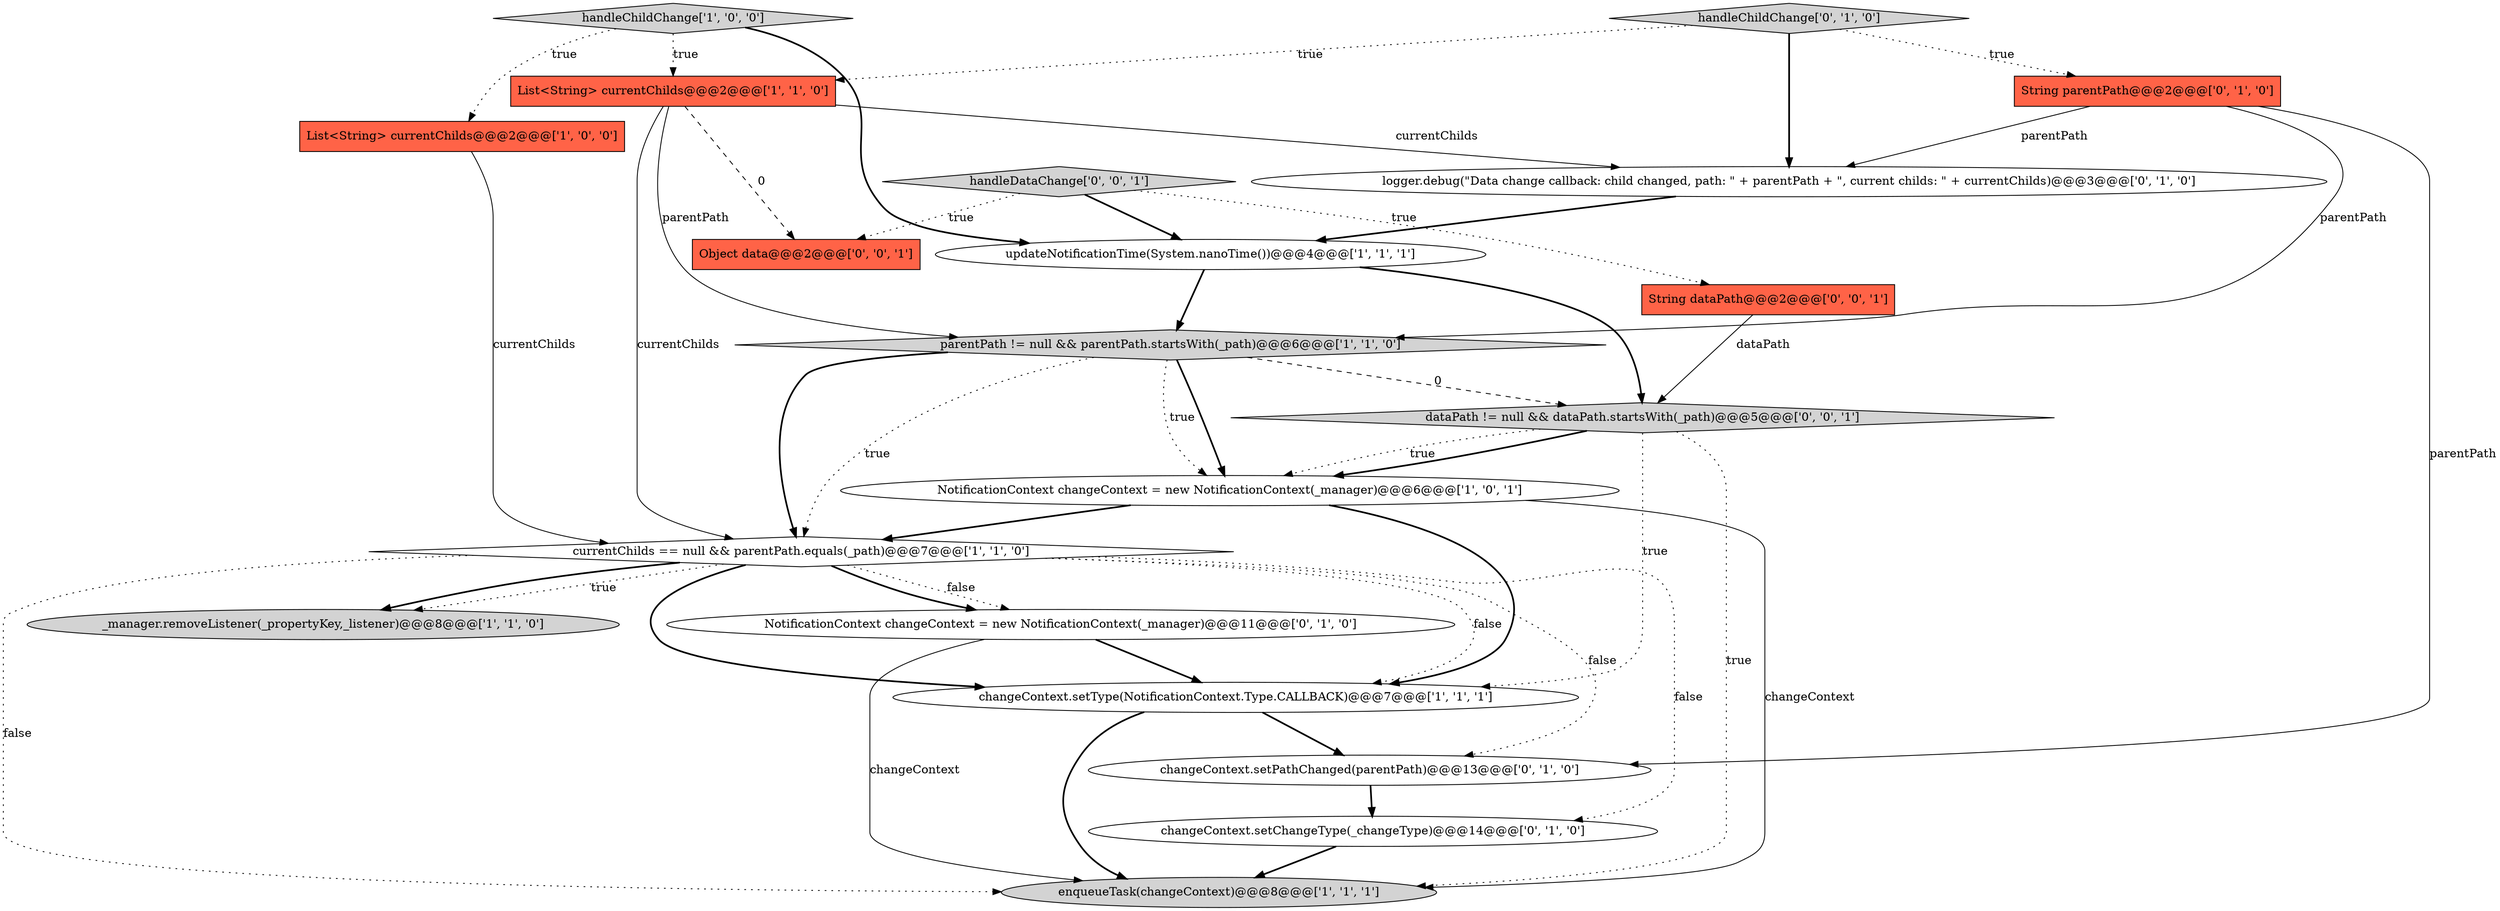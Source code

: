 digraph {
15 [style = filled, label = "NotificationContext changeContext = new NotificationContext(_manager)@@@11@@@['0', '1', '0']", fillcolor = white, shape = ellipse image = "AAA1AAABBB2BBB"];
11 [style = filled, label = "handleChildChange['0', '1', '0']", fillcolor = lightgray, shape = diamond image = "AAA0AAABBB2BBB"];
5 [style = filled, label = "handleChildChange['1', '0', '0']", fillcolor = lightgray, shape = diamond image = "AAA0AAABBB1BBB"];
6 [style = filled, label = "NotificationContext changeContext = new NotificationContext(_manager)@@@6@@@['1', '0', '1']", fillcolor = white, shape = ellipse image = "AAA0AAABBB1BBB"];
14 [style = filled, label = "logger.debug(\"Data change callback: child changed, path: \" + parentPath + \", current childs: \" + currentChilds)@@@3@@@['0', '1', '0']", fillcolor = white, shape = ellipse image = "AAA1AAABBB2BBB"];
19 [style = filled, label = "handleDataChange['0', '0', '1']", fillcolor = lightgray, shape = diamond image = "AAA0AAABBB3BBB"];
1 [style = filled, label = "changeContext.setType(NotificationContext.Type.CALLBACK)@@@7@@@['1', '1', '1']", fillcolor = white, shape = ellipse image = "AAA0AAABBB1BBB"];
12 [style = filled, label = "changeContext.setPathChanged(parentPath)@@@13@@@['0', '1', '0']", fillcolor = white, shape = ellipse image = "AAA1AAABBB2BBB"];
13 [style = filled, label = "String parentPath@@@2@@@['0', '1', '0']", fillcolor = tomato, shape = box image = "AAA0AAABBB2BBB"];
17 [style = filled, label = "String dataPath@@@2@@@['0', '0', '1']", fillcolor = tomato, shape = box image = "AAA0AAABBB3BBB"];
3 [style = filled, label = "List<String> currentChilds@@@2@@@['1', '0', '0']", fillcolor = tomato, shape = box image = "AAA0AAABBB1BBB"];
18 [style = filled, label = "Object data@@@2@@@['0', '0', '1']", fillcolor = tomato, shape = box image = "AAA0AAABBB3BBB"];
9 [style = filled, label = "updateNotificationTime(System.nanoTime())@@@4@@@['1', '1', '1']", fillcolor = white, shape = ellipse image = "AAA0AAABBB1BBB"];
8 [style = filled, label = "List<String> currentChilds@@@2@@@['1', '1', '0']", fillcolor = tomato, shape = box image = "AAA0AAABBB1BBB"];
0 [style = filled, label = "enqueueTask(changeContext)@@@8@@@['1', '1', '1']", fillcolor = lightgray, shape = ellipse image = "AAA0AAABBB1BBB"];
10 [style = filled, label = "changeContext.setChangeType(_changeType)@@@14@@@['0', '1', '0']", fillcolor = white, shape = ellipse image = "AAA1AAABBB2BBB"];
7 [style = filled, label = "_manager.removeListener(_propertyKey,_listener)@@@8@@@['1', '1', '0']", fillcolor = lightgray, shape = ellipse image = "AAA0AAABBB1BBB"];
4 [style = filled, label = "currentChilds == null && parentPath.equals(_path)@@@7@@@['1', '1', '0']", fillcolor = white, shape = diamond image = "AAA0AAABBB1BBB"];
16 [style = filled, label = "dataPath != null && dataPath.startsWith(_path)@@@5@@@['0', '0', '1']", fillcolor = lightgray, shape = diamond image = "AAA0AAABBB3BBB"];
2 [style = filled, label = "parentPath != null && parentPath.startsWith(_path)@@@6@@@['1', '1', '0']", fillcolor = lightgray, shape = diamond image = "AAA0AAABBB1BBB"];
5->8 [style = dotted, label="true"];
4->7 [style = bold, label=""];
2->4 [style = bold, label=""];
15->1 [style = bold, label=""];
6->4 [style = bold, label=""];
19->9 [style = bold, label=""];
3->4 [style = solid, label="currentChilds"];
2->4 [style = dotted, label="true"];
8->18 [style = dashed, label="0"];
15->0 [style = solid, label="changeContext"];
1->12 [style = bold, label=""];
4->7 [style = dotted, label="true"];
17->16 [style = solid, label="dataPath"];
9->16 [style = bold, label=""];
4->0 [style = dotted, label="false"];
5->3 [style = dotted, label="true"];
9->2 [style = bold, label=""];
2->6 [style = dotted, label="true"];
14->9 [style = bold, label=""];
13->12 [style = solid, label="parentPath"];
5->9 [style = bold, label=""];
16->1 [style = dotted, label="true"];
11->14 [style = bold, label=""];
4->1 [style = bold, label=""];
16->6 [style = dotted, label="true"];
2->16 [style = dashed, label="0"];
12->10 [style = bold, label=""];
13->14 [style = solid, label="parentPath"];
4->10 [style = dotted, label="false"];
11->8 [style = dotted, label="true"];
16->0 [style = dotted, label="true"];
4->1 [style = dotted, label="false"];
16->6 [style = bold, label=""];
8->2 [style = solid, label="parentPath"];
2->6 [style = bold, label=""];
8->14 [style = solid, label="currentChilds"];
6->0 [style = solid, label="changeContext"];
19->17 [style = dotted, label="true"];
8->4 [style = solid, label="currentChilds"];
4->12 [style = dotted, label="false"];
4->15 [style = bold, label=""];
11->13 [style = dotted, label="true"];
4->15 [style = dotted, label="false"];
6->1 [style = bold, label=""];
10->0 [style = bold, label=""];
13->2 [style = solid, label="parentPath"];
1->0 [style = bold, label=""];
19->18 [style = dotted, label="true"];
}
